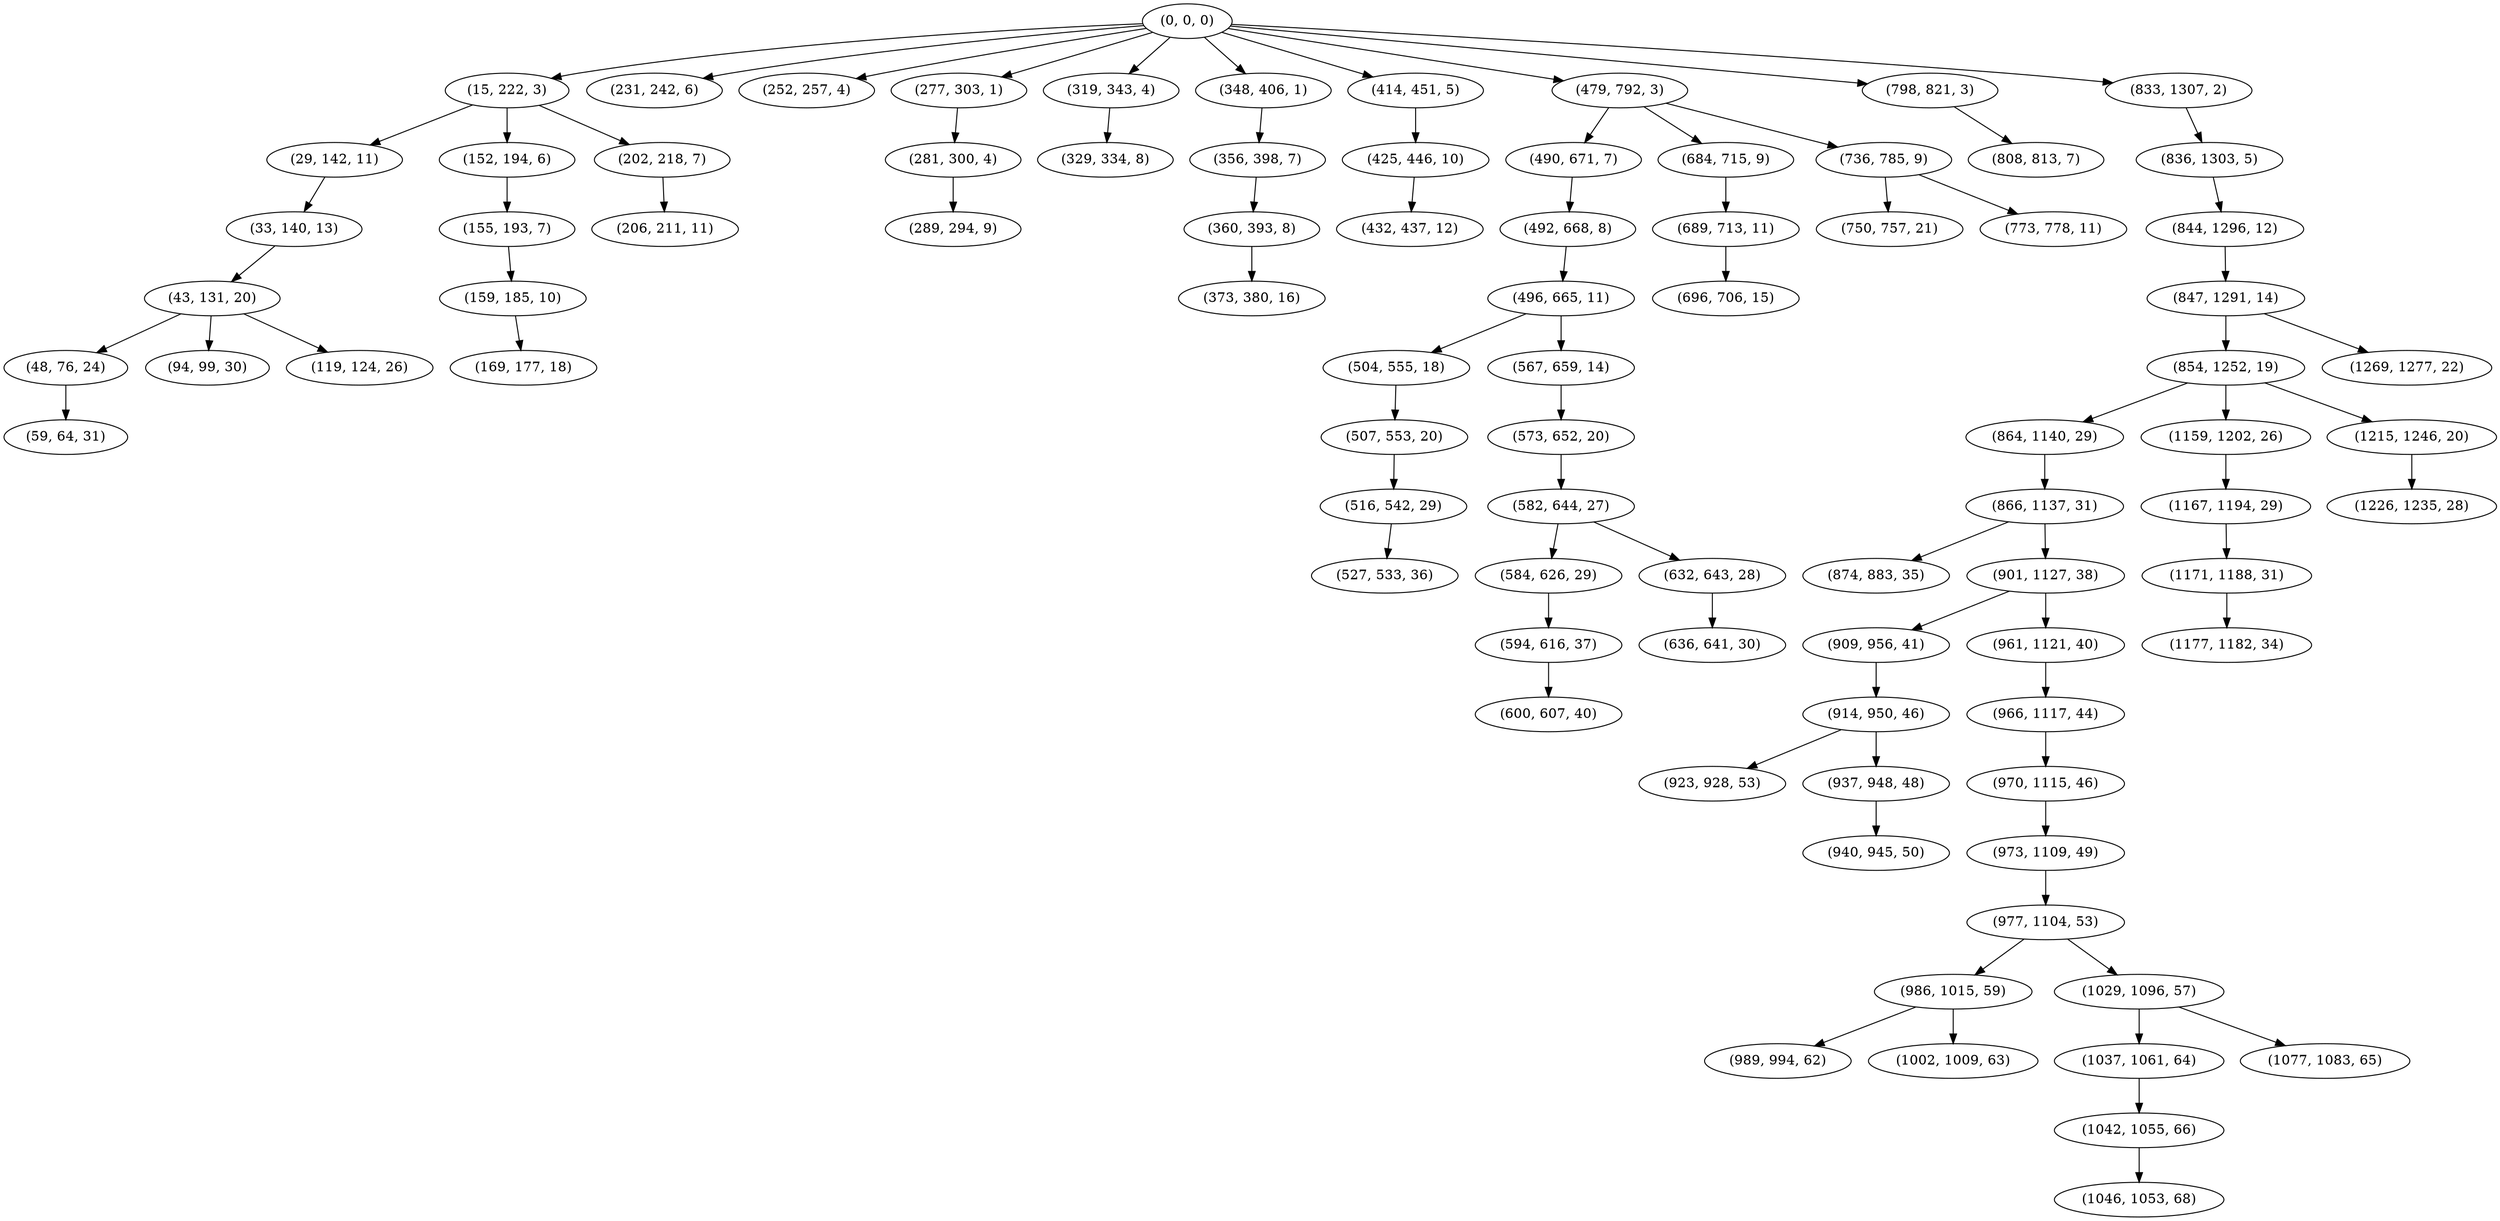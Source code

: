 digraph tree {
    "(0, 0, 0)";
    "(15, 222, 3)";
    "(29, 142, 11)";
    "(33, 140, 13)";
    "(43, 131, 20)";
    "(48, 76, 24)";
    "(59, 64, 31)";
    "(94, 99, 30)";
    "(119, 124, 26)";
    "(152, 194, 6)";
    "(155, 193, 7)";
    "(159, 185, 10)";
    "(169, 177, 18)";
    "(202, 218, 7)";
    "(206, 211, 11)";
    "(231, 242, 6)";
    "(252, 257, 4)";
    "(277, 303, 1)";
    "(281, 300, 4)";
    "(289, 294, 9)";
    "(319, 343, 4)";
    "(329, 334, 8)";
    "(348, 406, 1)";
    "(356, 398, 7)";
    "(360, 393, 8)";
    "(373, 380, 16)";
    "(414, 451, 5)";
    "(425, 446, 10)";
    "(432, 437, 12)";
    "(479, 792, 3)";
    "(490, 671, 7)";
    "(492, 668, 8)";
    "(496, 665, 11)";
    "(504, 555, 18)";
    "(507, 553, 20)";
    "(516, 542, 29)";
    "(527, 533, 36)";
    "(567, 659, 14)";
    "(573, 652, 20)";
    "(582, 644, 27)";
    "(584, 626, 29)";
    "(594, 616, 37)";
    "(600, 607, 40)";
    "(632, 643, 28)";
    "(636, 641, 30)";
    "(684, 715, 9)";
    "(689, 713, 11)";
    "(696, 706, 15)";
    "(736, 785, 9)";
    "(750, 757, 21)";
    "(773, 778, 11)";
    "(798, 821, 3)";
    "(808, 813, 7)";
    "(833, 1307, 2)";
    "(836, 1303, 5)";
    "(844, 1296, 12)";
    "(847, 1291, 14)";
    "(854, 1252, 19)";
    "(864, 1140, 29)";
    "(866, 1137, 31)";
    "(874, 883, 35)";
    "(901, 1127, 38)";
    "(909, 956, 41)";
    "(914, 950, 46)";
    "(923, 928, 53)";
    "(937, 948, 48)";
    "(940, 945, 50)";
    "(961, 1121, 40)";
    "(966, 1117, 44)";
    "(970, 1115, 46)";
    "(973, 1109, 49)";
    "(977, 1104, 53)";
    "(986, 1015, 59)";
    "(989, 994, 62)";
    "(1002, 1009, 63)";
    "(1029, 1096, 57)";
    "(1037, 1061, 64)";
    "(1042, 1055, 66)";
    "(1046, 1053, 68)";
    "(1077, 1083, 65)";
    "(1159, 1202, 26)";
    "(1167, 1194, 29)";
    "(1171, 1188, 31)";
    "(1177, 1182, 34)";
    "(1215, 1246, 20)";
    "(1226, 1235, 28)";
    "(1269, 1277, 22)";
    "(0, 0, 0)" -> "(15, 222, 3)";
    "(0, 0, 0)" -> "(231, 242, 6)";
    "(0, 0, 0)" -> "(252, 257, 4)";
    "(0, 0, 0)" -> "(277, 303, 1)";
    "(0, 0, 0)" -> "(319, 343, 4)";
    "(0, 0, 0)" -> "(348, 406, 1)";
    "(0, 0, 0)" -> "(414, 451, 5)";
    "(0, 0, 0)" -> "(479, 792, 3)";
    "(0, 0, 0)" -> "(798, 821, 3)";
    "(0, 0, 0)" -> "(833, 1307, 2)";
    "(15, 222, 3)" -> "(29, 142, 11)";
    "(15, 222, 3)" -> "(152, 194, 6)";
    "(15, 222, 3)" -> "(202, 218, 7)";
    "(29, 142, 11)" -> "(33, 140, 13)";
    "(33, 140, 13)" -> "(43, 131, 20)";
    "(43, 131, 20)" -> "(48, 76, 24)";
    "(43, 131, 20)" -> "(94, 99, 30)";
    "(43, 131, 20)" -> "(119, 124, 26)";
    "(48, 76, 24)" -> "(59, 64, 31)";
    "(152, 194, 6)" -> "(155, 193, 7)";
    "(155, 193, 7)" -> "(159, 185, 10)";
    "(159, 185, 10)" -> "(169, 177, 18)";
    "(202, 218, 7)" -> "(206, 211, 11)";
    "(277, 303, 1)" -> "(281, 300, 4)";
    "(281, 300, 4)" -> "(289, 294, 9)";
    "(319, 343, 4)" -> "(329, 334, 8)";
    "(348, 406, 1)" -> "(356, 398, 7)";
    "(356, 398, 7)" -> "(360, 393, 8)";
    "(360, 393, 8)" -> "(373, 380, 16)";
    "(414, 451, 5)" -> "(425, 446, 10)";
    "(425, 446, 10)" -> "(432, 437, 12)";
    "(479, 792, 3)" -> "(490, 671, 7)";
    "(479, 792, 3)" -> "(684, 715, 9)";
    "(479, 792, 3)" -> "(736, 785, 9)";
    "(490, 671, 7)" -> "(492, 668, 8)";
    "(492, 668, 8)" -> "(496, 665, 11)";
    "(496, 665, 11)" -> "(504, 555, 18)";
    "(496, 665, 11)" -> "(567, 659, 14)";
    "(504, 555, 18)" -> "(507, 553, 20)";
    "(507, 553, 20)" -> "(516, 542, 29)";
    "(516, 542, 29)" -> "(527, 533, 36)";
    "(567, 659, 14)" -> "(573, 652, 20)";
    "(573, 652, 20)" -> "(582, 644, 27)";
    "(582, 644, 27)" -> "(584, 626, 29)";
    "(582, 644, 27)" -> "(632, 643, 28)";
    "(584, 626, 29)" -> "(594, 616, 37)";
    "(594, 616, 37)" -> "(600, 607, 40)";
    "(632, 643, 28)" -> "(636, 641, 30)";
    "(684, 715, 9)" -> "(689, 713, 11)";
    "(689, 713, 11)" -> "(696, 706, 15)";
    "(736, 785, 9)" -> "(750, 757, 21)";
    "(736, 785, 9)" -> "(773, 778, 11)";
    "(798, 821, 3)" -> "(808, 813, 7)";
    "(833, 1307, 2)" -> "(836, 1303, 5)";
    "(836, 1303, 5)" -> "(844, 1296, 12)";
    "(844, 1296, 12)" -> "(847, 1291, 14)";
    "(847, 1291, 14)" -> "(854, 1252, 19)";
    "(847, 1291, 14)" -> "(1269, 1277, 22)";
    "(854, 1252, 19)" -> "(864, 1140, 29)";
    "(854, 1252, 19)" -> "(1159, 1202, 26)";
    "(854, 1252, 19)" -> "(1215, 1246, 20)";
    "(864, 1140, 29)" -> "(866, 1137, 31)";
    "(866, 1137, 31)" -> "(874, 883, 35)";
    "(866, 1137, 31)" -> "(901, 1127, 38)";
    "(901, 1127, 38)" -> "(909, 956, 41)";
    "(901, 1127, 38)" -> "(961, 1121, 40)";
    "(909, 956, 41)" -> "(914, 950, 46)";
    "(914, 950, 46)" -> "(923, 928, 53)";
    "(914, 950, 46)" -> "(937, 948, 48)";
    "(937, 948, 48)" -> "(940, 945, 50)";
    "(961, 1121, 40)" -> "(966, 1117, 44)";
    "(966, 1117, 44)" -> "(970, 1115, 46)";
    "(970, 1115, 46)" -> "(973, 1109, 49)";
    "(973, 1109, 49)" -> "(977, 1104, 53)";
    "(977, 1104, 53)" -> "(986, 1015, 59)";
    "(977, 1104, 53)" -> "(1029, 1096, 57)";
    "(986, 1015, 59)" -> "(989, 994, 62)";
    "(986, 1015, 59)" -> "(1002, 1009, 63)";
    "(1029, 1096, 57)" -> "(1037, 1061, 64)";
    "(1029, 1096, 57)" -> "(1077, 1083, 65)";
    "(1037, 1061, 64)" -> "(1042, 1055, 66)";
    "(1042, 1055, 66)" -> "(1046, 1053, 68)";
    "(1159, 1202, 26)" -> "(1167, 1194, 29)";
    "(1167, 1194, 29)" -> "(1171, 1188, 31)";
    "(1171, 1188, 31)" -> "(1177, 1182, 34)";
    "(1215, 1246, 20)" -> "(1226, 1235, 28)";
}
